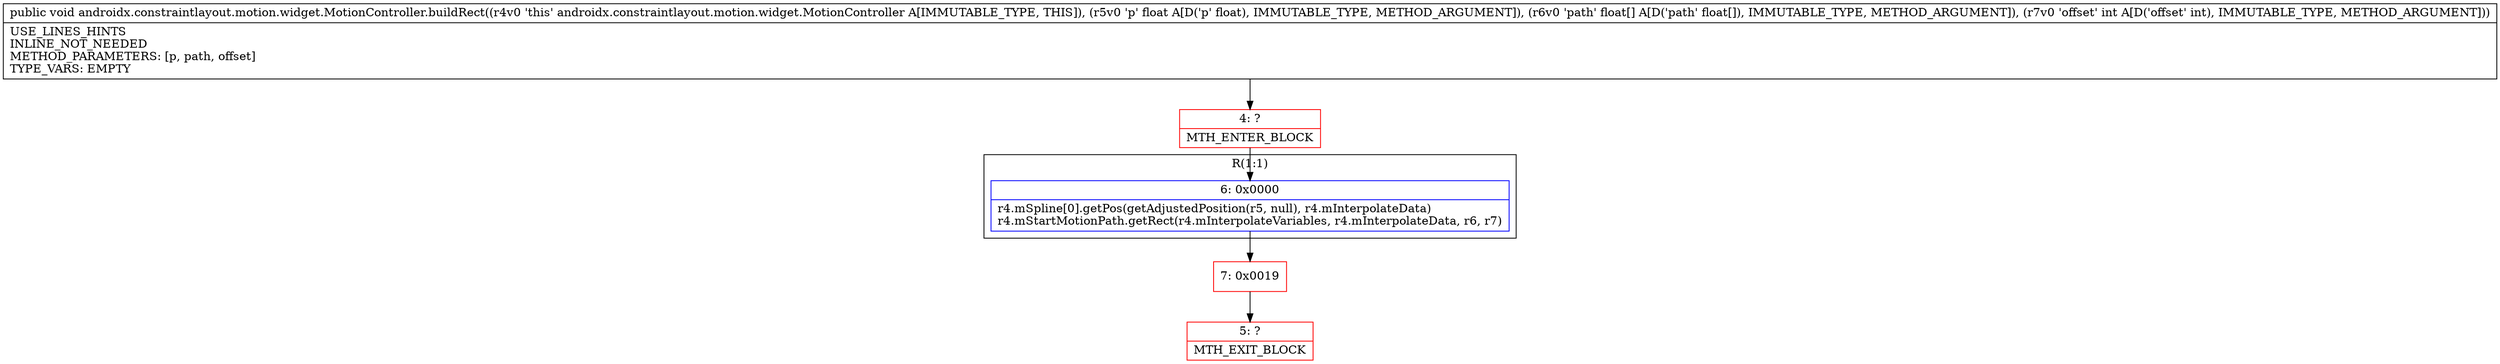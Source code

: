 digraph "CFG forandroidx.constraintlayout.motion.widget.MotionController.buildRect(F[FI)V" {
subgraph cluster_Region_1550562009 {
label = "R(1:1)";
node [shape=record,color=blue];
Node_6 [shape=record,label="{6\:\ 0x0000|r4.mSpline[0].getPos(getAdjustedPosition(r5, null), r4.mInterpolateData)\lr4.mStartMotionPath.getRect(r4.mInterpolateVariables, r4.mInterpolateData, r6, r7)\l}"];
}
Node_4 [shape=record,color=red,label="{4\:\ ?|MTH_ENTER_BLOCK\l}"];
Node_7 [shape=record,color=red,label="{7\:\ 0x0019}"];
Node_5 [shape=record,color=red,label="{5\:\ ?|MTH_EXIT_BLOCK\l}"];
MethodNode[shape=record,label="{public void androidx.constraintlayout.motion.widget.MotionController.buildRect((r4v0 'this' androidx.constraintlayout.motion.widget.MotionController A[IMMUTABLE_TYPE, THIS]), (r5v0 'p' float A[D('p' float), IMMUTABLE_TYPE, METHOD_ARGUMENT]), (r6v0 'path' float[] A[D('path' float[]), IMMUTABLE_TYPE, METHOD_ARGUMENT]), (r7v0 'offset' int A[D('offset' int), IMMUTABLE_TYPE, METHOD_ARGUMENT]))  | USE_LINES_HINTS\lINLINE_NOT_NEEDED\lMETHOD_PARAMETERS: [p, path, offset]\lTYPE_VARS: EMPTY\l}"];
MethodNode -> Node_4;Node_6 -> Node_7;
Node_4 -> Node_6;
Node_7 -> Node_5;
}

